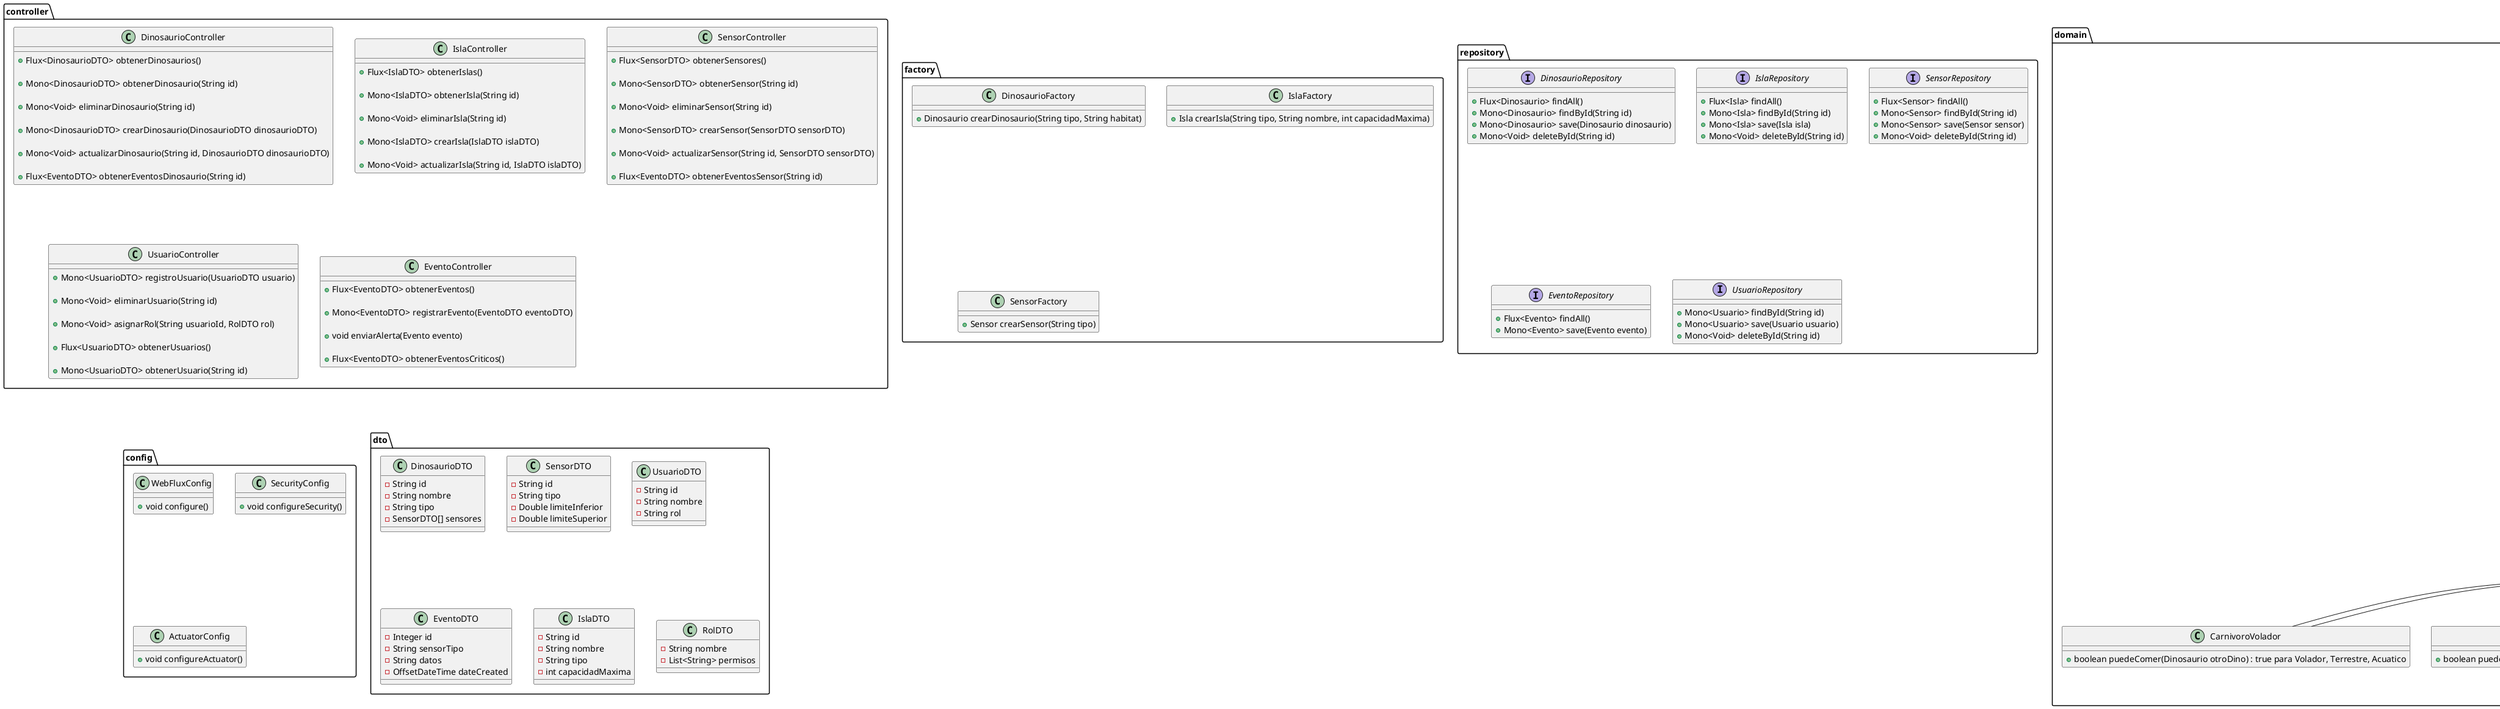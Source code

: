 @startuml
' === PAQUETE DOMAIN ===
package domain {
    ' Clase base para todos los dinosaurios
    abstract class Dinosaurio {
        - String id
        - String nombre
        - int edad
        - String habitat
        - Sensor[] sensores
        - Posicion posicion
        + void comer()
        + void mover(Posicion nuevaPosicion)
        + void monitorearSensores()
        + void enviarAlertaSiSensorFueraDeRango()
        + boolean estaEnfermo()
    }

    class Posicion {
        - int x
        - int y
        - String zona
        + Posicion(int x, int y, String zona)
        + String obtenerCoordenadas()
    }

    ' Tipos de alimentación y sus reglas
    abstract class Carnivoro extends Dinosaurio {
        + void cazar()
        + boolean puedeComer(Dinosaurio otroDino)
    }

    abstract class Herbivoro extends Dinosaurio {
        + void pastar()
        + void comerPlantas()
    }

    abstract class Omnivoro extends Dinosaurio {
        + void buscarComida()
        + void comerPlantas()
        + void cazar()
    }

    ' Subtipos de Carnivoro con restricciones de alimentación
    class CarnivoroVolador extends Carnivoro {
        + boolean puedeComer(Dinosaurio otroDino) : true para Volador, Terrestre, Acuatico
    }

    class CarnivoroTerrestre extends Carnivoro {
        + boolean puedeComer(Dinosaurio otroDino) : true para Terrestre, Acuatico
    }

    class CarnivoroAcuatico extends Carnivoro {
        + boolean puedeComer(Dinosaurio otroDino) : true solo para Acuatico
    }

    ' Subtipos de Herbivoro
    class HerbivoroVolador extends Herbivoro {
        + void pastar()
        + void comerPlantas()
    }

    class HerbivoroTerrestre extends Herbivoro {
        + void pastar()
        + void comerPlantas()
    }

    class HerbivoroAcuatico extends Herbivoro {
        + void pastar()
        + void comerPlantas()
    }

    ' Subtipos de Omnivoro
    class OmnivoroVolador extends Omnivoro {
        + void buscarComida()
        + void comerPlantas()
        + void cazar()
    }

    class OmnivoroTerrestre extends Omnivoro {
        + void buscarComida()
        + void comerPlantas()
        + void cazar()
    }

    class OmnivoroAcuatico extends Omnivoro {
        + void buscarComida()
        + void comerPlantas()
        + void cazar()
    }

    ' Relaciones de subclases de Dinosaurio
    Dinosaurio <|-- Carnivoro
    Dinosaurio <|-- Herbivoro
    Dinosaurio <|-- Omnivoro

    Carnivoro <|-- CarnivoroVolador
    Carnivoro <|-- CarnivoroTerrestre
    Carnivoro <|-- CarnivoroAcuatico

    Herbivoro <|-- HerbivoroVolador
    Herbivoro <|-- HerbivoroTerrestre
    Herbivoro <|-- HerbivoroAcuatico

    Omnivoro <|-- OmnivoroVolador
    Omnivoro <|-- OmnivoroTerrestre
    Omnivoro <|-- OmnivoroAcuatico

    Dinosaurio "1" *-- "1" Posicion

    ' Sensores y su relación con los dinosaurios
    class Sensor {
        - String id
        - String tipo
        - double limiteInferior
        - double limiteSuperior
        + Mono<Datos> obtenerDatos()
        + boolean estaFueraDeRango()
        + Evento generarEventoFueraDeRango()
    }

    class SensorMovimiento extends Sensor {
        + void registrarMovimiento()
    }

    class SensorTemperatura extends Sensor {
        + void registrarTemperatura()
    }

    class SensorFrecuenciaCardiaca extends Sensor {
        + void registrarFrecuenciaCardiaca()
    }

    Sensor <|-- SensorMovimiento
    Sensor <|-- SensorTemperatura
    Sensor <|-- SensorFrecuenciaCardiaca

    ' Relación de dinosaurios con sensores
    Dinosaurio "1" *-- "*" Sensor

    ' Clase para datos de sensores
    class Datos {
        - LocalDateTime timestamp
        - Double valor
        + void procesarDatos()
    }

    Sensor "1" *-- "1" Datos : datos actuales

    ' Clase Evento para registrar eventos de sensores fuera de rango
    class Evento {
        - Integer id
        - String sensorTipo
        - String datos
        - OffsetDateTime dateCreated
        - OffsetDateTime lastUpdated
        + void registrarEvento()
    }

    Sensor "1" *-- "*" Evento : eventos generados

    ' Clases adicionales de usuarios, credenciales y roles
    class Usuario {
        - String id
        - String nombre
        - String email
        - Credenciales credenciales
        - Rol rol
        + void accederSistema()
        + void visualizarDatos()
    }

    class Credenciales {
        - String usuario
        - String contraseña
        + boolean validar()
    }

    class Rol {
        - String nombreRol
        - List<String> permisos
        + boolean tienePermiso(String permiso)
    }

    ' Relaciones de usuario, credenciales y roles
    Usuario *-- Credenciales
    Usuario *-- Rol

    ' Roles específicos
    class Administrador extends Rol {
        + void gestionarUsuarios()
        + void registrarDinosaurio(Dinosaurio dino)
        + void eliminarDinosaurio(String dinoId)
    }

    class Paleontologo extends Rol {
        + void visualizarDinosaurios()
    }

    class User extends Rol {
        + void accederDashboard()
    }

    Rol <|-- Administrador
    Rol <|-- Paleontologo
    Rol <|-- User

    ' Clase base Isla
    abstract class Isla {
        - String nombre
        - int capacidadMaxima
        - List<Dinosaurio> dinosaurios
        + void agregarDinosaurio(Dinosaurio dino)
        + void eliminarDinosaurio(Dinosaurio dino)
        + boolean tieneCapacidad()
    }

    ' Subtipos de Isla
    class IslaTerrestreAerea extends Isla {
        + void permitirDinosauriosTerrestres()
        + void permitirDinosauriosVoladores()
    }

    class IslaAcuatica extends Isla {
        + void permitirDinosauriosAcuaticos()
    }

    class Enfermeria extends Isla {
        + void monitorearDinosauriosEnfermos()
        + void liberarDinosaurio(Dinosaurio dino)
    }

    ' Criadero y sus subtipos especializados
    abstract class Criadero extends Isla {
        + void criarDinosauriosMenores()
    }

    class CriaderoTerrestre extends Criadero {
        + void permitirDinosauriosTerrestres()
    }

    class CriaderoVoladores extends Criadero {
        + void permitirDinosauriosVoladores()
    }

    class CriaderoAcuatico extends Criadero {
        + void permitirDinosauriosAcuaticos()
    }

    ' Relaciones de subclases de Isla y Criadero
    Isla <|-- IslaTerrestreAerea
    Isla <|-- IslaAcuatica
    Isla <|-- Enfermeria
    Isla <|-- Criadero

    Criadero <|-- CriaderoTerrestre
    Criadero <|-- CriaderoVoladores
    Criadero <|-- CriaderoAcuatico

    ' Relación de Dinosaurio con Isla
    Isla "1" *-- "*" Dinosaurio
}

' === PAQUETE MESSAGING ===
package messaging {
    class RabbitMQProducer {
        + void enviarMensaje(String cola, String mensaje)
        + void aplicarBackpressureOnDrop(String mensaje)
        ' Envía mensajes y aplica onBackpressureDrop, descartando mensajes cuando hay presión de flujo.

        + void aplicarBackpressureOnBuffer(String mensaje)
        ' Envía mensajes y aplica onBackpressureBuffer, almacenando mensajes en un buffer hasta que puedan procesarse.
    }

    class RabbitMQConsumer {
        + void procesarMensaje(String mensaje)
        + void aplicarBackpressureOnDrop(String mensaje)
        ' Procesa mensajes aplicando onBackpressureDrop para reducir la carga al descartar mensajes.

        + void aplicarBackpressureOnBuffer(String mensaje)
        ' Procesa mensajes aplicando onBackpressureBuffer para almacenarlos en un buffer temporal hasta que el sistema pueda procesarlos.
    }
}


' === PAQUETE SERVICE ===
package service {
    class DinosaurioService {
        - DinosaurioFactory dinosaurioFactory
        - DinosaurioRepository dinosaurioRepository
        - RabbitMQProducer rabbitMQProducer
        + Flux<Dinosaurio> obtenerDinosaurios()
        ' Retorna un flujo reactivo de todos los dinosaurios, útil para visualizar en tiempo real.
        + Mono<Dinosaurio> obtenerDinosaurio(String id)
        ' Busca y devuelve un dinosaurio específico, útil para consultas detalladas.
        + Mono<Void> eliminarDinosaurio(String id)
        ' Elimina un dinosaurio del sistema. Aplica aspectos de validación y auditoría.
        + Mono<Dinosaurio> crearDinosaurio(DinosaurioDTO dinosaurioDTO)
        ' Crea un nuevo dinosaurio basado en los datos recibidos.
        + void enviarAlerta(String mensaje)
        ' Envía alertas mediante RabbitMQ a otros servicios o consumidores suscritos, como EventoService.
    }

    class IslaService {
        - IslaFactory islaFactory
        - IslaRepository islaRepository
        + Flux<Isla> obtenerIslas()
        ' Retorna todas las islas en tiempo real, permitiendo monitoreo de capacidad y dinosaurios.
        + Mono<Isla> obtenerIsla(String id)
        ' Devuelve detalles de una isla específica, útil para visualización detallada y configuración.
        + Mono<Void> eliminarIsla(String id)
        ' Elimina una isla, aplicando validación para evitar eliminar islas con dinosaurios activos.
        + Mono<Isla> crearIsla(IslaDTO islaDTO)
        ' Crea una nueva isla con parámetros de tipo y capacidad. Incluye validación de datos.
    }

    class SensorService {
        - SensorFactory sensorFactory
        - SensorRepository sensorRepository
        + Flux<Sensor> obtenerSensores()
        ' Retorna todos los sensores en tiempo real, útil para monitoreo y diagnóstico.
        + Mono<Sensor> obtenerSensor(String id)
        ' Consulta un sensor específico por su ID para detalles.
        + Mono<Void> eliminarSensor(String id)
        ' Elimina un sensor del sistema.
        + Mono<Sensor> crearSensor(SensorDTO sensorDTO)
        ' Crea y configura un sensor para un dinosaurio.
        + Flux<Evento> monitorizarEventos()
        ' Monitorea eventos generados por los sensores, como cambios de temperatura y frecuencia cardiaca.
    }

    class EventoService {
        - EventoRepository eventoRepository
        - RabbitMQProducer rabbitMQProducer
        + Mono<Evento> registrarEvento(Evento evento)
        ' Registra eventos en la base de datos, aplicando validación y auditoría.
        + Flux<Evento> obtenerEventos()
        ' Recupera todos los eventos registrados, útil para monitoreo y reportes.
        + void enviarAlerta(Evento evento)
        ' Envía alertas críticas a RabbitMQ cuando un evento excede ciertos límites de peligro.
    }

    class UsuarioService {
        - UsuarioRepository usuarioRepository
        + Mono<Usuario> registrarUsuario(Usuario usuario)
        ' Registra un nuevo usuario, aplica validación de rol y autenticación.
        + Mono<Void> eliminarUsuario(String id)
        ' Elimina un usuario, verificando primero que el usuario tenga permiso.
        + Mono<Usuario> actualizarRol(String usuarioId, Rol rol)
        ' Actualiza el rol de un usuario, aplicando validación de seguridad.
    }
}

DinosaurioService --> RabbitMQProducer : usa
EventoService --> RabbitMQProducer : usa
RabbitMQConsumer --> DinosaurioService : notifica

' === PAQUETE AOP ===
package aop {

    class ErrorHandlingAspect {
    }

    class SecurityAspect {
    }

    class ValidationAspect {
    }

    class NotificationAspect {
    }

    class PerformanceMonitoringAspect {
    }

    ' Asociaciones de AOP con los métodos del Service
    ErrorHandlingAspect --> service.DinosaurioService : todas las funciones
    SecurityAspect --> service.UsuarioService : aplica en registrarUsuario, actualizarRol
    ValidationAspect --> service.IslaService : valida crearIsla, eliminarIsla
    ValidationAspect --> service.DinosaurioService : valida crearDinosaurio, eliminarDinosaurio
    ValidationAspect --> service.UsuarioService : valida crearUsuario, eliminarUsuario
    NotificationAspect --> service.EventoService : notificaciones en registrarEvento
    PerformanceMonitoringAspect --> service.DinosaurioService : monitorea
    PerformanceMonitoringAspect --> service.EventoService : monitorea
    PerformanceMonitoringAspect --> service.IslaService : monitorea
    PerformanceMonitoringAspect --> service.UsuarioService : monitorea
}

' === PAQUETE CONTROLLER ===
package controller {
    ' Controlador para Dinosaurios
    class DinosaurioController {
        + Flux<DinosaurioDTO> obtenerDinosaurios()
        ' Obtiene la lista completa de dinosaurios para visualización y monitoreo en tiempo real.

        + Mono<DinosaurioDTO> obtenerDinosaurio(String id)
        ' Devuelve los detalles de un dinosaurio específico, identificable por su ID.

        + Mono<Void> eliminarDinosaurio(String id)
        ' Elimina un dinosaurio específico del sistema, aplicando validación y auditoría en los servicios.

        + Mono<DinosaurioDTO> crearDinosaurio(DinosaurioDTO dinosaurioDTO)
        ' Crea un nuevo dinosaurio y lo añade al sistema.

        + Mono<Void> actualizarDinosaurio(String id, DinosaurioDTO dinosaurioDTO)
        ' Permite la actualización de los datos de un dinosaurio específico, como posición o estado de salud.

        + Flux<EventoDTO> obtenerEventosDinosaurio(String id)
        ' Obtiene eventos específicos asociados a un dinosaurio, como alertas de sensores.
    }

    ' Controlador para Islas
    class IslaController {
        + Flux<IslaDTO> obtenerIslas()
        ' Obtiene la lista completa de islas disponibles en el sistema.

        + Mono<IslaDTO> obtenerIsla(String id)
        ' Devuelve los detalles de una isla específica.

        + Mono<Void> eliminarIsla(String id)
        ' Elimina una isla del sistema, asegurando que esté vacía de dinosaurios.

        + Mono<IslaDTO> crearIsla(IslaDTO islaDTO)
        ' Crea una nueva isla y la añade al sistema.

        + Mono<Void> actualizarIsla(String id, IslaDTO islaDTO)
        ' Actualiza los detalles de una isla, como su capacidad máxima o tipo.
    }

    ' Controlador para Sensores
    class SensorController {
        + Flux<SensorDTO> obtenerSensores()
        ' Obtiene la lista de todos los sensores para monitoreo en tiempo real.

        + Mono<SensorDTO> obtenerSensor(String id)
        ' Devuelve los detalles de un sensor específico.

        + Mono<Void> eliminarSensor(String id)
        ' Elimina un sensor específico del sistema.

        + Mono<SensorDTO> crearSensor(SensorDTO sensorDTO)
        ' Crea y añade un nuevo sensor al sistema, asignándolo a un dinosaurio.

        + Mono<Void> actualizarSensor(String id, SensorDTO sensorDTO)
        ' Permite la actualización de los límites y configuración de un sensor específico.

        + Flux<EventoDTO> obtenerEventosSensor(String id)
        ' Obtiene eventos específicos generados por un sensor, útil para diagnósticos de alertas.
    }

    ' Controlador para Usuarios y Roles
    class UsuarioController {
        + Mono<UsuarioDTO> registroUsuario(UsuarioDTO usuario)
        ' Registra un nuevo usuario en el sistema y aplica roles y permisos.

        + Mono<Void> eliminarUsuario(String id)
        ' Elimina un usuario del sistema, con validación de permisos.

        + Mono<Void> asignarRol(String usuarioId, RolDTO rol)
        ' Asigna o actualiza el rol de un usuario en el sistema.

        + Flux<UsuarioDTO> obtenerUsuarios()
        ' Devuelve la lista completa de usuarios registrados, útil para administradores.

        + Mono<UsuarioDTO> obtenerUsuario(String id)
        ' Obtiene los detalles de un usuario específico.
    }

    ' Controlador para Eventos y Notificaciones
    class EventoController {
        + Flux<EventoDTO> obtenerEventos()
        ' Obtiene la lista de todos los eventos registrados, como alertas de sensores.

        + Mono<EventoDTO> registrarEvento(EventoDTO eventoDTO)
        ' Permite registrar un evento manualmente, útil en caso de errores automáticos.

        + void enviarAlerta(Evento evento)
        ' Envía una alerta crítica mediante RabbitMQ cuando un evento excede límites de seguridad.

        + Flux<EventoDTO> obtenerEventosCriticos()
        ' Devuelve eventos considerados críticos, aplicando un filtro de severidad.
    }
}

' === PAQUETE FACTORY ===
package factory {
    class DinosaurioFactory {
        + Dinosaurio crearDinosaurio(String tipo, String habitat)
    }

    class IslaFactory {
        + Isla crearIsla(String tipo, String nombre, int capacidadMaxima)
    }

    class SensorFactory {
        + Sensor crearSensor(String tipo)
    }
}

' === PAQUETE REPOSITORY ===
package repository {
    interface DinosaurioRepository {
        + Flux<Dinosaurio> findAll()
        + Mono<Dinosaurio> findById(String id)
        + Mono<Dinosaurio> save(Dinosaurio dinosaurio)
        + Mono<Void> deleteById(String id)
    }

    interface IslaRepository {
        + Flux<Isla> findAll()
        + Mono<Isla> findById(String id)
        + Mono<Isla> save(Isla isla)
        + Mono<Void> deleteById(String id)
    }

    interface SensorRepository {
        + Flux<Sensor> findAll()
        + Mono<Sensor> findById(String id)
        + Mono<Sensor> save(Sensor sensor)
        + Mono<Void> deleteById(String id)
    }

    interface EventoRepository {
        + Flux<Evento> findAll()
        + Mono<Evento> save(Evento evento)
    }

    interface UsuarioRepository {
        + Mono<Usuario> findById(String id)
        + Mono<Usuario> save(Usuario usuario)
        + Mono<Void> deleteById(String id)
    }
}

' === PAQUETE CONFIG ===
package config {
    class WebFluxConfig {
        + void configure()
    }

    class SecurityConfig {
        + void configureSecurity()
    }

    class ActuatorConfig {
        + void configureActuator()
    }
}

' === PAQUETE DTO ===
package dto {
    class DinosaurioDTO {
        - String id
        - String nombre
        - String tipo
        - SensorDTO[] sensores
    }

    class SensorDTO {
        - String id
        - String tipo
        - Double limiteInferior
        - Double limiteSuperior
    }

    class UsuarioDTO {
        - String id
        - String nombre
        - String rol
    }

    class EventoDTO {
        - Integer id
        - String sensorTipo
        - String datos
        - OffsetDateTime dateCreated
    }

    class IslaDTO {
        - String id
        - String nombre
        - String tipo
        - int capacidadMaxima
    }

    class RolDTO {
        - String nombre
        - List<String> permisos
    }
}

@enduml
